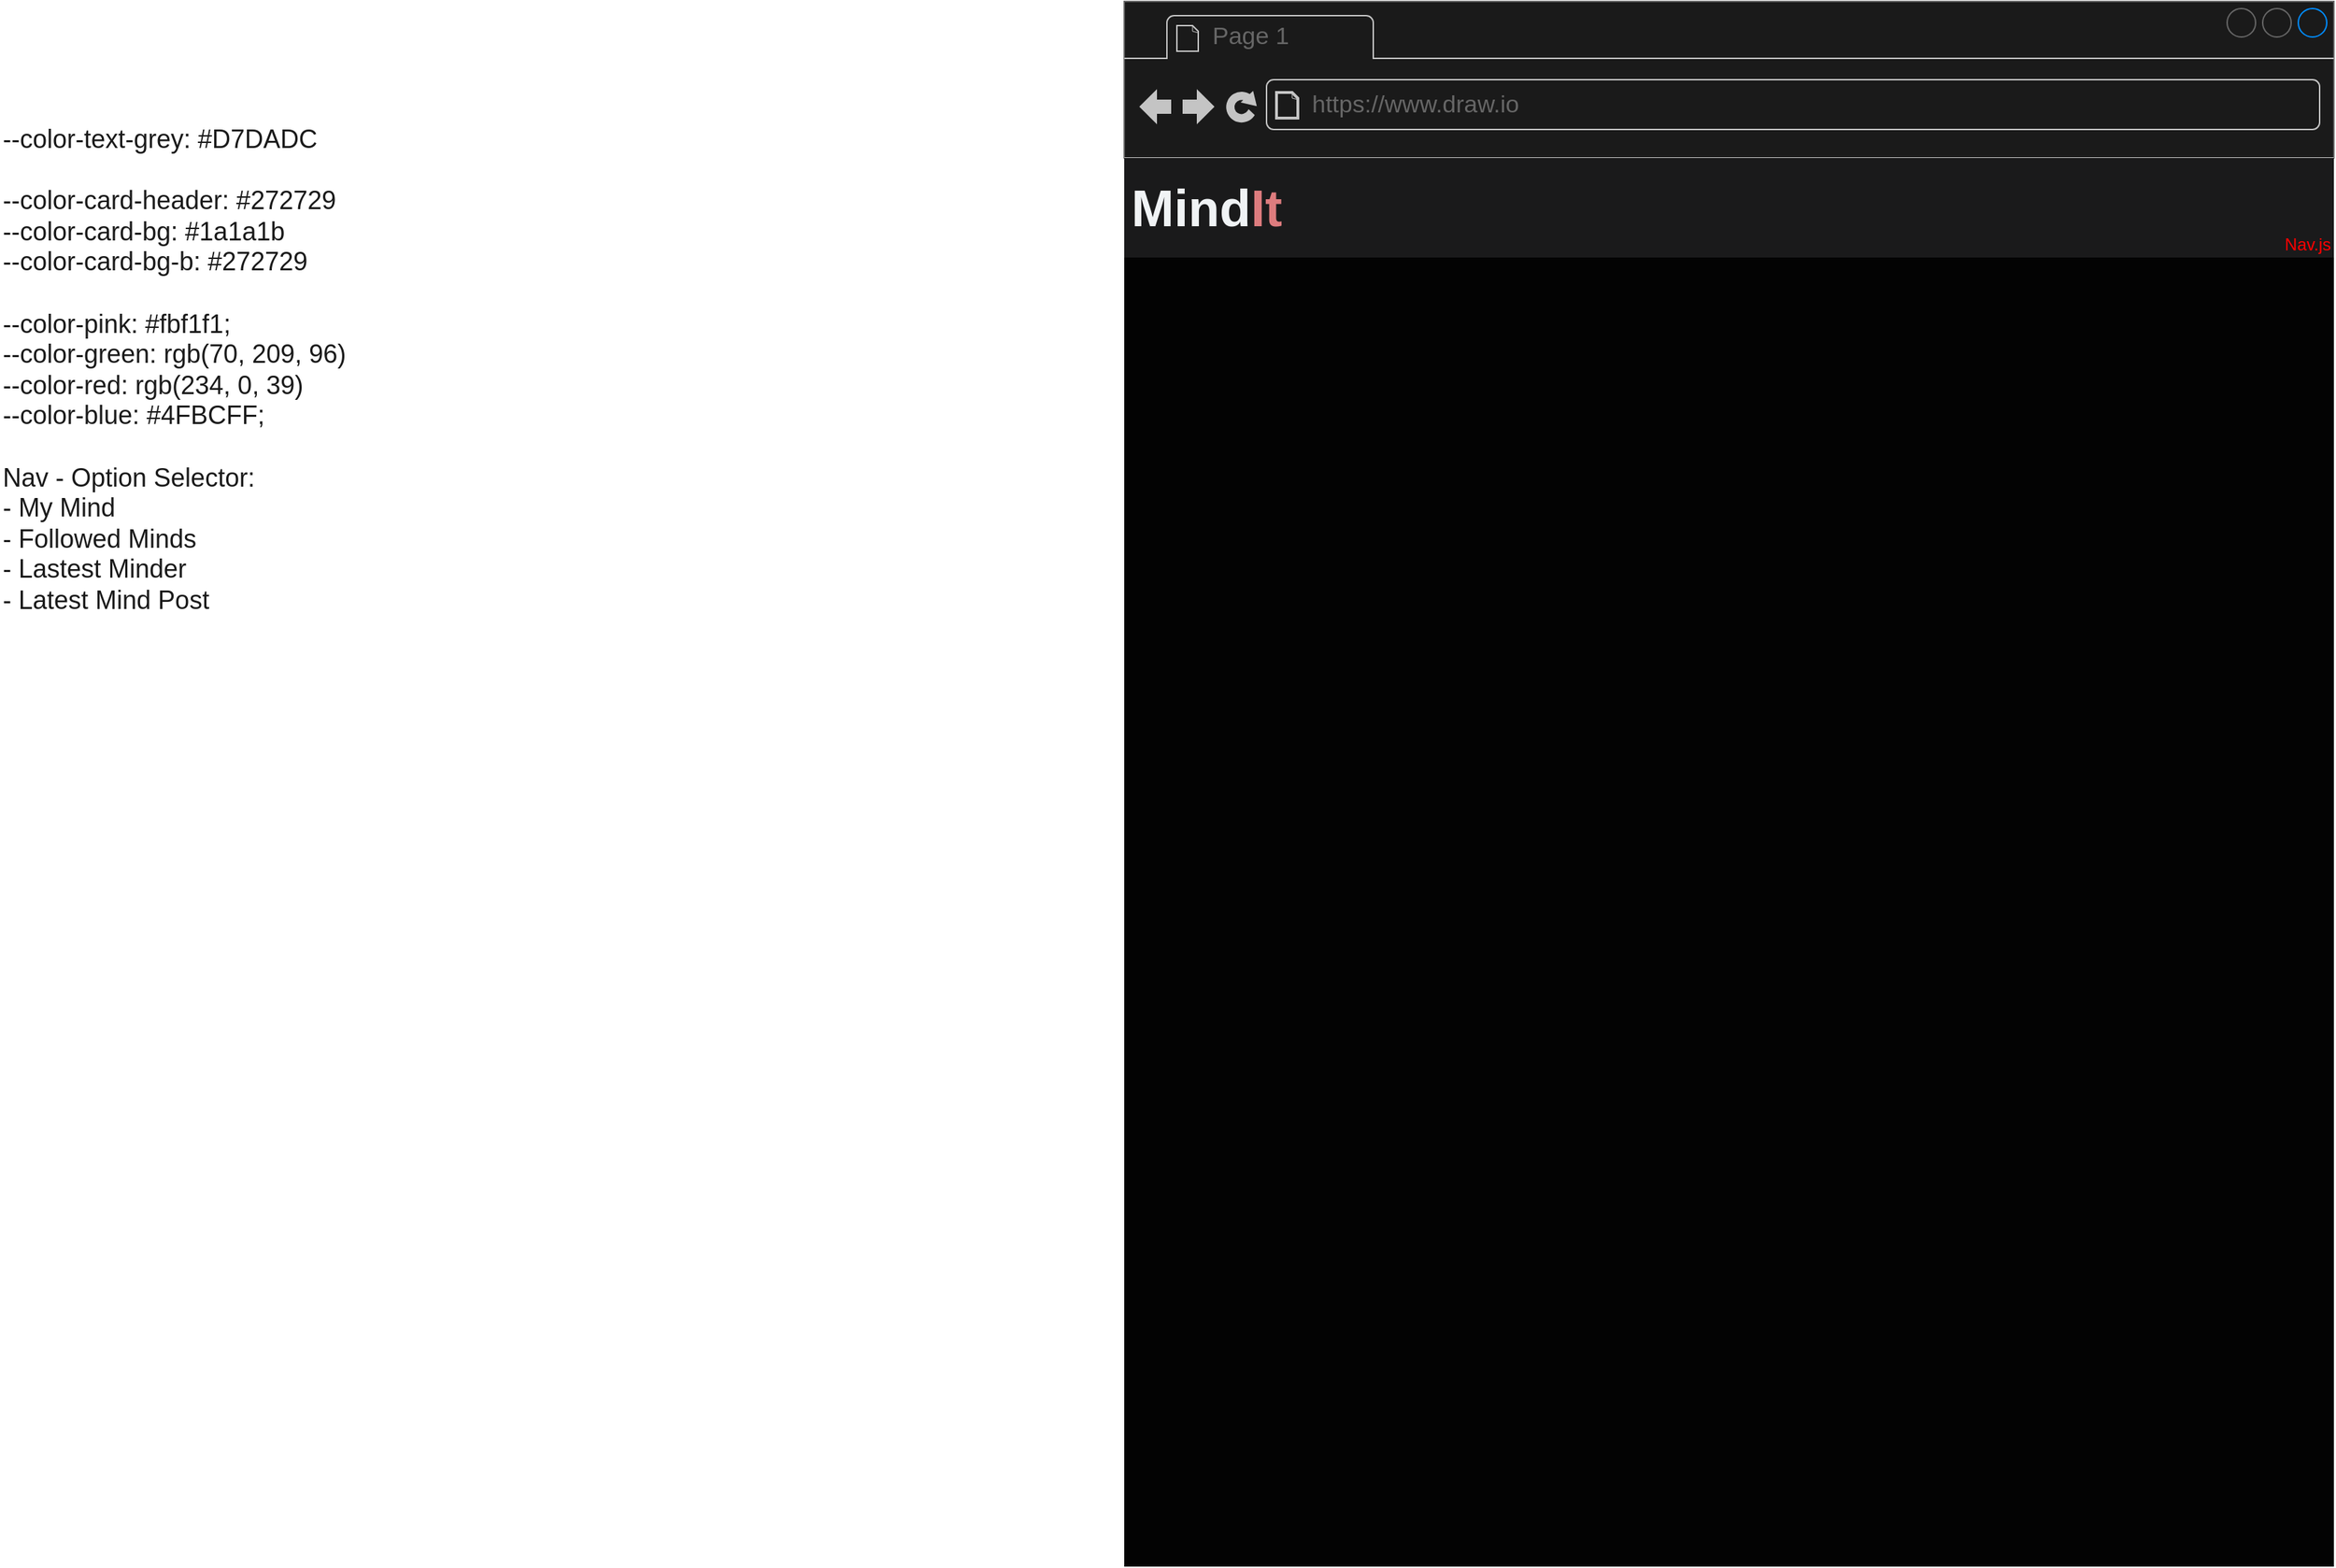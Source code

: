 <mxfile version="20.2.7" type="github"><diagram id="sJJTflK7vIMgpE3QwAu8" name="Home.js"><mxGraphModel dx="3122" dy="762" grid="1" gridSize="10" guides="1" tooltips="1" connect="1" arrows="1" fold="1" page="1" pageScale="1" pageWidth="850" pageHeight="1100" math="0" shadow="0"><root><mxCell id="0"/><mxCell id="1" parent="0"/><mxCell id="vm7ZkSxn44f0S-T3G-4R-3" value="" style="rounded=0;whiteSpace=wrap;html=1;shadow=0;glass=0;sketch=0;fillColor=#030303;strokeColor=none;gradientColor=none;align=right;verticalAlign=bottom;fontColor=#FF0000;perimeterSpacing=0;strokeWidth=1;arcSize=0;fillStyle=solid;" parent="1" vertex="1"><mxGeometry x="-850" y="110" width="850" height="990" as="geometry"/></mxCell><mxCell id="vm7ZkSxn44f0S-T3G-4R-11" value="" style="strokeWidth=1;shadow=0;dashed=0;align=center;html=1;shape=mxgraph.mockup.containers.browserWindow;rSize=0;strokeColor=#666666;strokeColor2=#008cff;strokeColor3=#c4c4c4;mainText=,;recursiveResize=0;glass=0;sketch=0;fontColor=#FF0000;fillColor=#1A1A1A;gradientColor=none;" parent="1" vertex="1"><mxGeometry x="-850" width="850" height="110" as="geometry"/></mxCell><mxCell id="vm7ZkSxn44f0S-T3G-4R-12" value="Page 1" style="strokeWidth=1;shadow=0;dashed=0;align=center;html=1;shape=mxgraph.mockup.containers.anchor;fontSize=17;fontColor=#666666;align=left;glass=0;sketch=0;fillColor=#1A1A1A;gradientColor=none;" parent="vm7ZkSxn44f0S-T3G-4R-11" vertex="1"><mxGeometry x="60" y="12" width="110" height="26" as="geometry"/></mxCell><mxCell id="vm7ZkSxn44f0S-T3G-4R-13" value="https://www.draw.io" style="strokeWidth=1;shadow=0;dashed=0;align=center;html=1;shape=mxgraph.mockup.containers.anchor;rSize=0;fontSize=17;fontColor=#666666;align=left;glass=0;sketch=0;fillColor=#1A1A1A;gradientColor=none;" parent="vm7ZkSxn44f0S-T3G-4R-11" vertex="1"><mxGeometry x="130" y="60" width="250" height="26" as="geometry"/></mxCell><mxCell id="vm7ZkSxn44f0S-T3G-4R-16" value="&lt;font color=&quot;#1a1a1a&quot;&gt;&lt;span style=&quot;font-size: 18px;&quot;&gt;&lt;div&gt;--color-text-grey: #D7DADC&lt;/div&gt;&lt;div&gt;&lt;br&gt;&lt;/div&gt;&lt;div&gt;--color-card-header: #272729&lt;/div&gt;&lt;div&gt;--color-card-bg: #1a1a1b&lt;/div&gt;&lt;div&gt;--color-card-bg-b: #272729&lt;/div&gt;&lt;div&gt;&lt;br&gt;&lt;/div&gt;&lt;div&gt;--color-pink: #fbf1f1;&lt;/div&gt;&lt;div&gt;--color-green: rgb(70, 209, 96)&lt;/div&gt;&lt;div&gt;--color-red: rgb(234, 0, 39)&lt;/div&gt;&lt;div&gt;--color-blue: #4FBCFF;&lt;/div&gt;&lt;div&gt;&lt;br&gt;&lt;/div&gt;&lt;div&gt;Nav - Option Selector:&lt;/div&gt;&lt;div&gt;- My Mind&lt;/div&gt;&lt;div&gt;- Followed Minds&lt;/div&gt;&lt;div&gt;- Lastest Minder&lt;/div&gt;&lt;div&gt;- Latest Mind Post&lt;/div&gt;&lt;/span&gt;&lt;/font&gt;" style="text;html=1;strokeColor=none;fillColor=none;align=left;verticalAlign=top;whiteSpace=wrap;rounded=0;shadow=0;glass=1;sketch=0;fontColor=#FF0000;" parent="1" vertex="1"><mxGeometry x="-1640" y="80" width="690" height="960" as="geometry"/></mxCell><mxCell id="vm7ZkSxn44f0S-T3G-4R-17" value="Nav.js" style="rounded=0;whiteSpace=wrap;html=1;shadow=0;glass=0;sketch=0;fillColor=#1a1a1b;strokeColor=none;gradientColor=none;align=right;verticalAlign=bottom;fontColor=#FF0000;perimeterSpacing=0;strokeWidth=1;arcSize=0;fillStyle=solid;" parent="1" vertex="1"><mxGeometry x="-850" y="110" width="850" height="70" as="geometry"/></mxCell><mxCell id="vm7ZkSxn44f0S-T3G-4R-18" value="&lt;h1&gt;&lt;font color=&quot;#f0f3f5&quot;&gt;Mind&lt;/font&gt;&lt;font color=&quot;#dd7c7e&quot;&gt;It&lt;/font&gt;&lt;br&gt;&lt;/h1&gt;" style="text;html=1;strokeColor=none;fillColor=none;spacing=5;spacingTop=-20;whiteSpace=wrap;overflow=hidden;rounded=0;shadow=0;glass=0;sketch=0;fillStyle=solid;fontSize=18;fontColor=#F4ABC4;" parent="1" vertex="1"><mxGeometry x="-850" y="110" width="190" height="70" as="geometry"/></mxCell></root></mxGraphModel></diagram></mxfile>